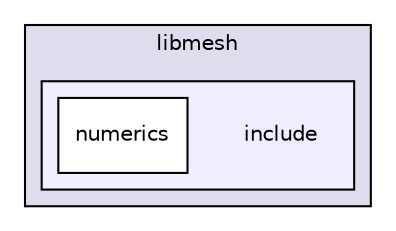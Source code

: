 digraph "/home/lwz/libmesh/include" {
  compound=true
  node [ fontsize="10", fontname="Helvetica"];
  edge [ labelfontsize="10", labelfontname="Helvetica"];
  subgraph clusterdir_290af11d777a0ee579fee11a70544257 {
    graph [ bgcolor="#ddddee", pencolor="black", label="libmesh" fontname="Helvetica", fontsize="10", URL="dir_290af11d777a0ee579fee11a70544257.html"]
  subgraph clusterdir_3a4ce8a80b2aea77096614cbfb01a0ae {
    graph [ bgcolor="#eeeeff", pencolor="black", label="" URL="dir_3a4ce8a80b2aea77096614cbfb01a0ae.html"];
    dir_3a4ce8a80b2aea77096614cbfb01a0ae [shape=plaintext label="include"];
    dir_043f74156bf1060d8536be4b524a84ca [shape=box label="numerics" color="black" fillcolor="white" style="filled" URL="dir_043f74156bf1060d8536be4b524a84ca.html"];
  }
  }
}
